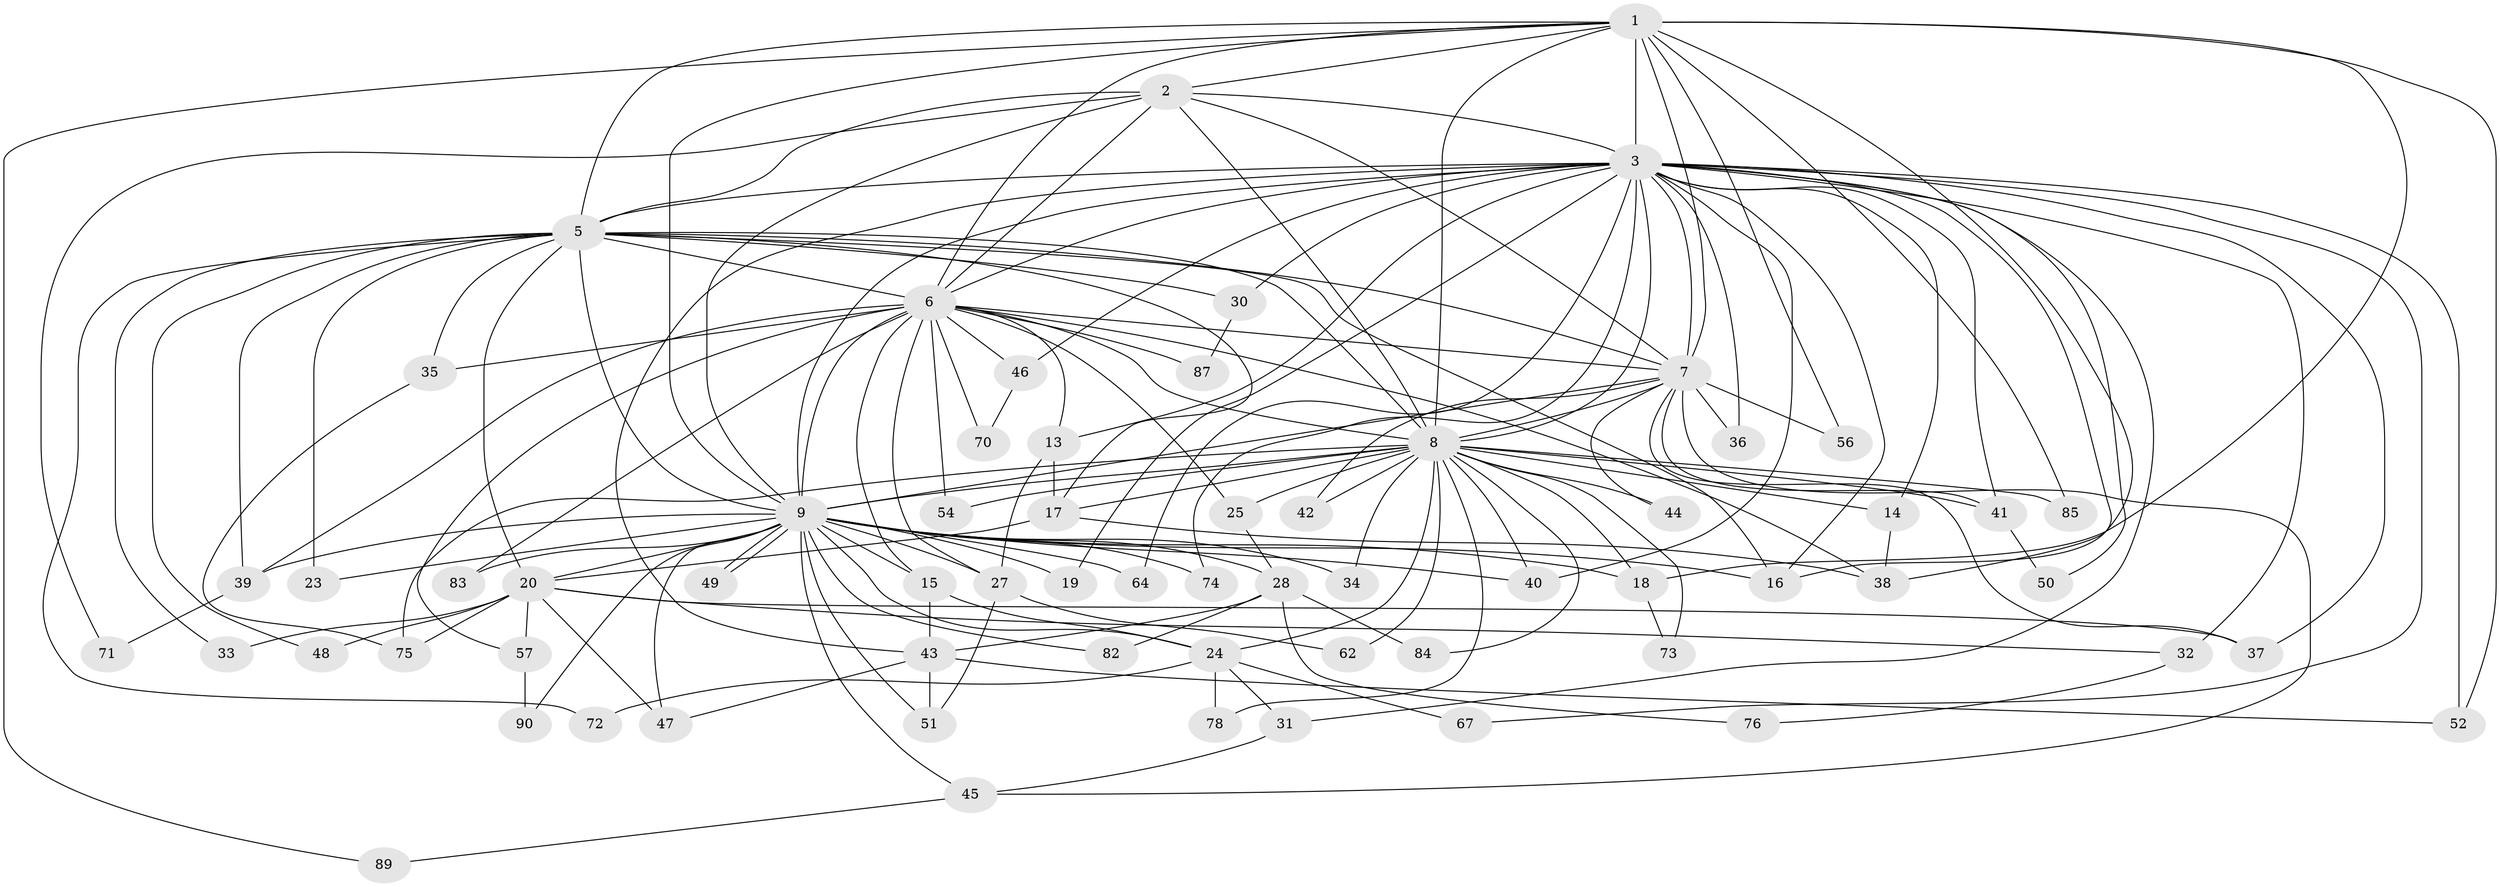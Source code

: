// original degree distribution, {15: 0.01098901098901099, 10: 0.02197802197802198, 20: 0.01098901098901099, 18: 0.02197802197802198, 11: 0.01098901098901099, 21: 0.01098901098901099, 17: 0.01098901098901099, 22: 0.01098901098901099, 33: 0.01098901098901099, 4: 0.12087912087912088, 7: 0.01098901098901099, 3: 0.18681318681318682, 5: 0.01098901098901099, 2: 0.5164835164835165, 6: 0.03296703296703297}
// Generated by graph-tools (version 1.1) at 2025/10/02/27/25 16:10:58]
// undirected, 65 vertices, 161 edges
graph export_dot {
graph [start="1"]
  node [color=gray90,style=filled];
  1 [super="+22"];
  2;
  3 [super="+4"];
  5 [super="+10"];
  6 [super="+11"];
  7 [super="+29"];
  8 [super="+12"];
  9 [super="+61"];
  13 [super="+80"];
  14;
  15;
  16 [super="+26"];
  17 [super="+58"];
  18 [super="+21"];
  19;
  20 [super="+59"];
  23;
  24 [super="+65"];
  25;
  27 [super="+68"];
  28 [super="+53"];
  30;
  31;
  32;
  33;
  34;
  35 [super="+77"];
  36;
  37 [super="+79"];
  38 [super="+63"];
  39 [super="+55"];
  40 [super="+81"];
  41 [super="+69"];
  42;
  43 [super="+66"];
  44;
  45 [super="+86"];
  46;
  47;
  48;
  49;
  50;
  51 [super="+91"];
  52 [super="+60"];
  54;
  56;
  57;
  62;
  64;
  67;
  70;
  71;
  72;
  73;
  74 [super="+88"];
  75;
  76;
  78;
  82;
  83;
  84;
  85;
  87;
  89;
  90;
  1 -- 2;
  1 -- 3 [weight=2];
  1 -- 5 [weight=2];
  1 -- 6;
  1 -- 7;
  1 -- 8;
  1 -- 9;
  1 -- 56;
  1 -- 85;
  1 -- 89;
  1 -- 16;
  1 -- 18;
  1 -- 52;
  2 -- 3 [weight=2];
  2 -- 5 [weight=2];
  2 -- 6;
  2 -- 7;
  2 -- 8;
  2 -- 9;
  2 -- 71;
  3 -- 5 [weight=4];
  3 -- 6 [weight=2];
  3 -- 7 [weight=2];
  3 -- 8 [weight=2];
  3 -- 9 [weight=3];
  3 -- 19;
  3 -- 32;
  3 -- 36;
  3 -- 38;
  3 -- 40;
  3 -- 41;
  3 -- 46;
  3 -- 50;
  3 -- 67;
  3 -- 64;
  3 -- 13;
  3 -- 14;
  3 -- 30;
  3 -- 31;
  3 -- 43;
  3 -- 52;
  3 -- 16;
  3 -- 74;
  3 -- 37;
  5 -- 6 [weight=2];
  5 -- 7 [weight=3];
  5 -- 8 [weight=2];
  5 -- 9 [weight=2];
  5 -- 20;
  5 -- 30;
  5 -- 33;
  5 -- 35;
  5 -- 72;
  5 -- 16;
  5 -- 17;
  5 -- 48;
  5 -- 23;
  5 -- 39;
  6 -- 7;
  6 -- 8;
  6 -- 9 [weight=2];
  6 -- 13;
  6 -- 27;
  6 -- 35;
  6 -- 39;
  6 -- 46;
  6 -- 54;
  6 -- 57;
  6 -- 70;
  6 -- 83;
  6 -- 87;
  6 -- 15;
  6 -- 25;
  6 -- 38;
  7 -- 8;
  7 -- 9;
  7 -- 36;
  7 -- 37;
  7 -- 41;
  7 -- 42;
  7 -- 44;
  7 -- 56;
  7 -- 45;
  8 -- 9 [weight=2];
  8 -- 14;
  8 -- 18;
  8 -- 24;
  8 -- 25;
  8 -- 40;
  8 -- 42;
  8 -- 44;
  8 -- 54;
  8 -- 78;
  8 -- 84;
  8 -- 85;
  8 -- 73;
  8 -- 17;
  8 -- 34;
  8 -- 75;
  8 -- 62;
  8 -- 41;
  9 -- 15;
  9 -- 16;
  9 -- 18;
  9 -- 19;
  9 -- 20;
  9 -- 23;
  9 -- 28;
  9 -- 34;
  9 -- 39;
  9 -- 45;
  9 -- 47;
  9 -- 49;
  9 -- 49;
  9 -- 51;
  9 -- 64;
  9 -- 74 [weight=2];
  9 -- 82;
  9 -- 90;
  9 -- 83;
  9 -- 27;
  9 -- 24;
  9 -- 40;
  13 -- 27;
  13 -- 17;
  14 -- 38;
  15 -- 24;
  15 -- 43;
  17 -- 38;
  17 -- 20;
  18 -- 73;
  20 -- 32;
  20 -- 33;
  20 -- 37;
  20 -- 47;
  20 -- 48;
  20 -- 57;
  20 -- 75;
  24 -- 31;
  24 -- 67;
  24 -- 72;
  24 -- 78;
  25 -- 28;
  27 -- 62;
  27 -- 51;
  28 -- 76;
  28 -- 82;
  28 -- 84;
  28 -- 43;
  30 -- 87;
  31 -- 45;
  32 -- 76;
  35 -- 75;
  39 -- 71;
  41 -- 50;
  43 -- 51;
  43 -- 52;
  43 -- 47;
  45 -- 89;
  46 -- 70;
  57 -- 90;
}
